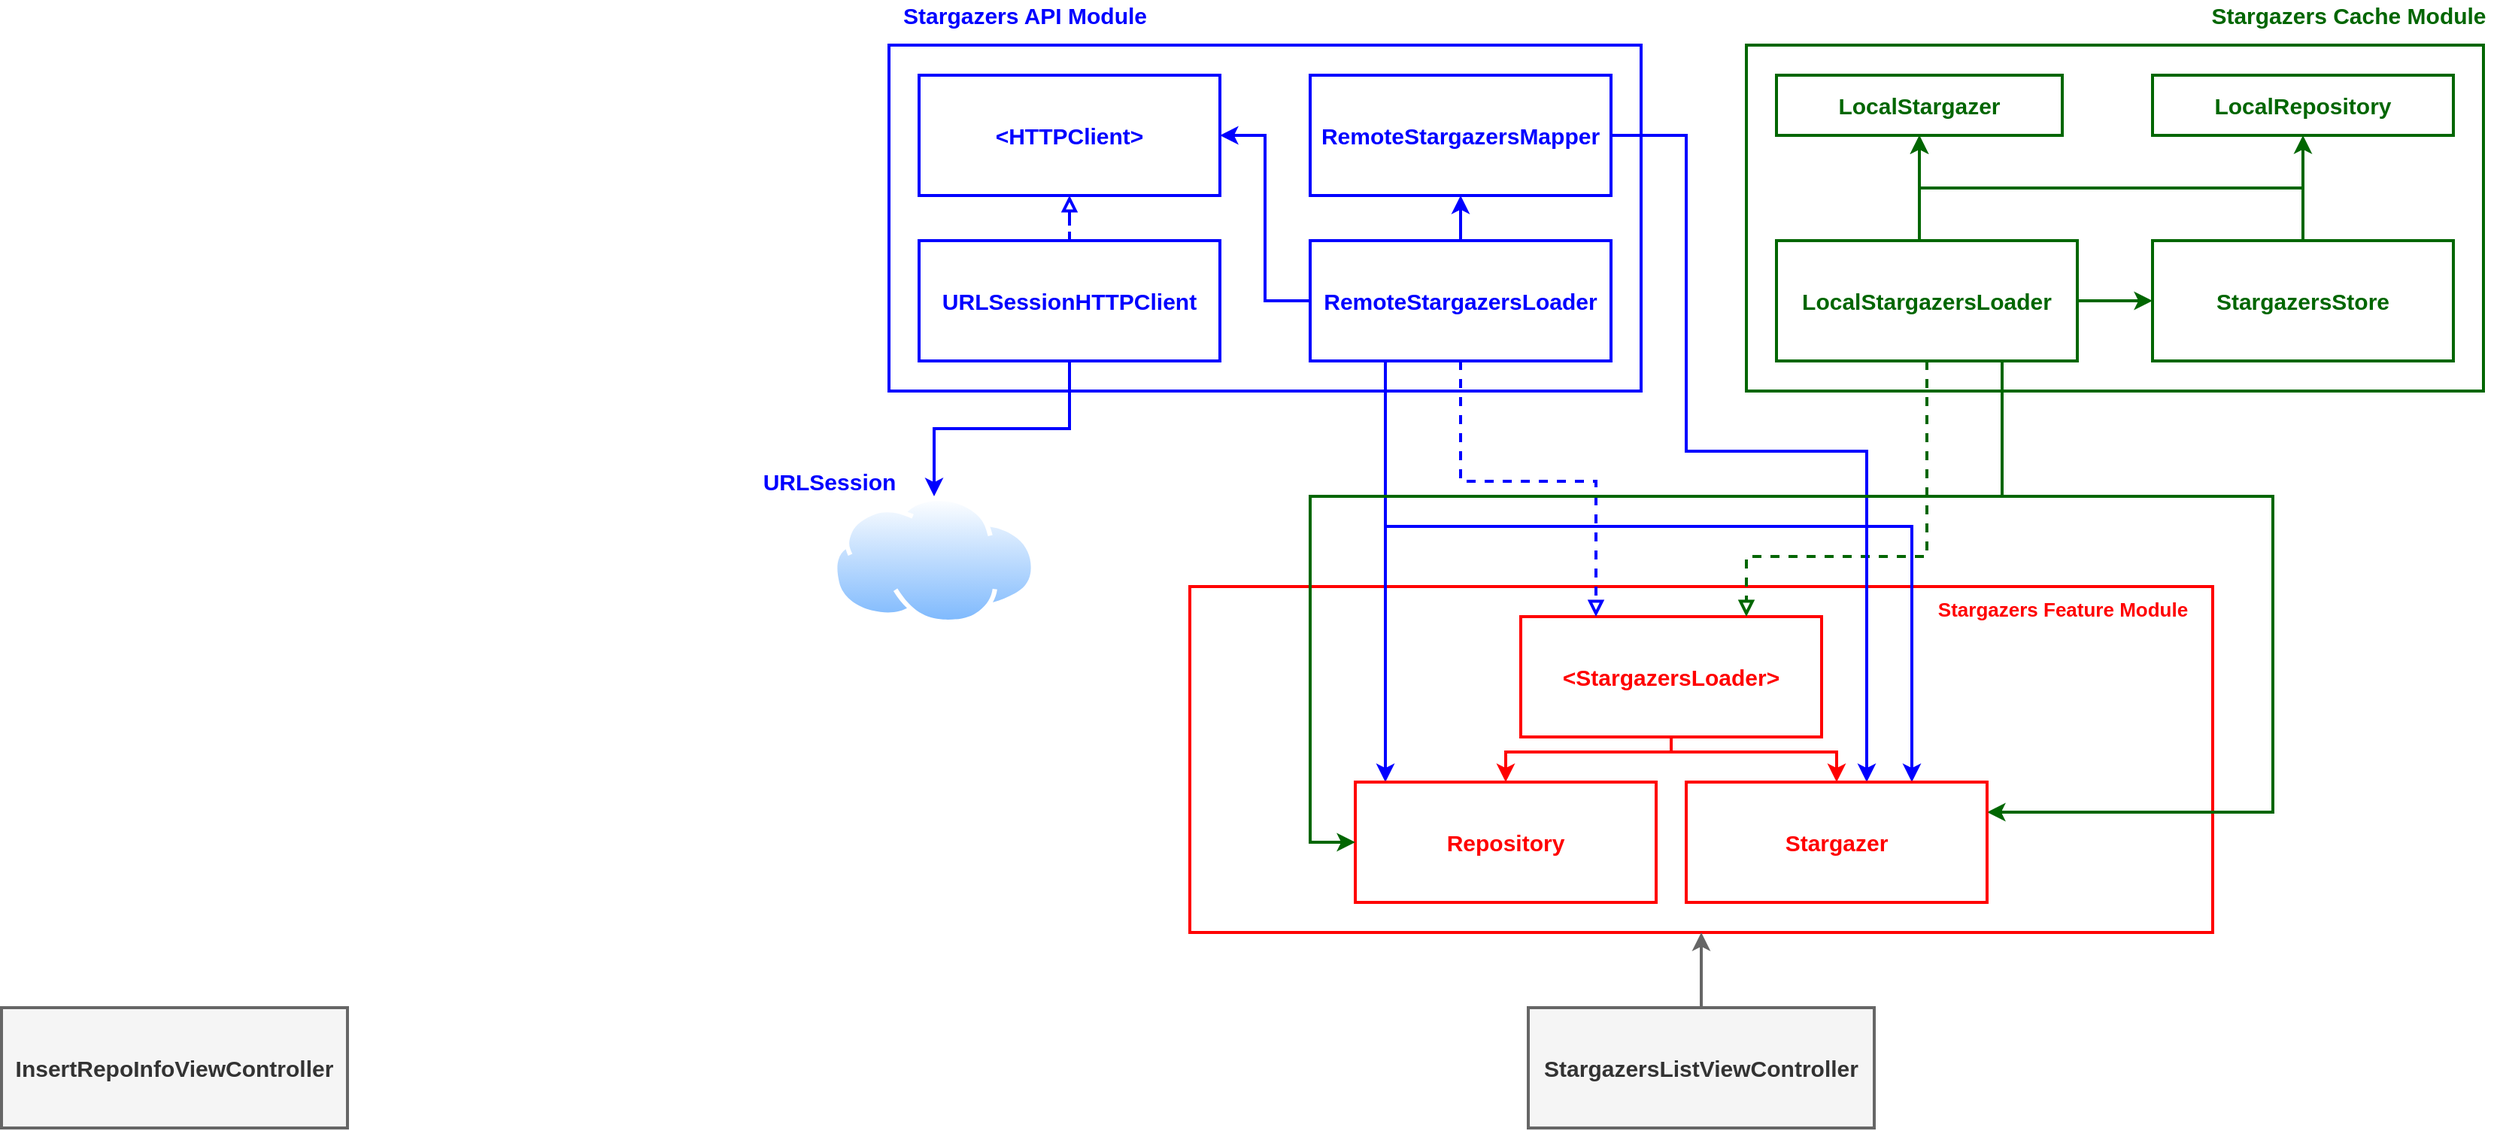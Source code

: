 <mxfile version="14.9.6" type="device"><diagram id="zfFk2GnqR2T1KwoDTGku" name="Page-1"><mxGraphModel dx="3188" dy="1954" grid="1" gridSize="10" guides="1" tooltips="1" connect="1" arrows="1" fold="1" page="0" pageScale="1" pageWidth="827" pageHeight="1169" math="0" shadow="0"><root><mxCell id="0"/><mxCell id="1" parent="0"/><mxCell id="nP8Dd_P6U7jX99yTA_pq-10" value="" style="rounded=0;whiteSpace=wrap;html=1;fillColor=none;strokeWidth=2;strokeColor=#FF0000;" parent="1" vertex="1"><mxGeometry x="-1040" y="-580" width="680" height="230" as="geometry"/></mxCell><mxCell id="nP8Dd_P6U7jX99yTA_pq-1" value="" style="rounded=0;whiteSpace=wrap;html=1;fillColor=none;strokeWidth=2;strokeColor=#0000FF;" parent="1" vertex="1"><mxGeometry x="-1240" y="-940" width="500" height="230" as="geometry"/></mxCell><mxCell id="_gjuGQUOKB3lQBDrmwEA-5" style="edgeStyle=orthogonalEdgeStyle;rounded=0;orthogonalLoop=1;jettySize=auto;html=1;fontSize=12;strokeWidth=2;strokeColor=#666666;fillColor=#f5f5f5;entryX=0.5;entryY=1;entryDx=0;entryDy=0;" parent="1" source="_gjuGQUOKB3lQBDrmwEA-1" target="nP8Dd_P6U7jX99yTA_pq-10" edge="1"><mxGeometry relative="1" as="geometry"><mxPoint x="-720" y="-270" as="targetPoint"/></mxGeometry></mxCell><mxCell id="_gjuGQUOKB3lQBDrmwEA-1" value="StargazersListViewController" style="rounded=0;whiteSpace=wrap;html=1;strokeWidth=2;fontSize=15;fontStyle=1;strokeColor=#666666;fontColor=#333333;fillColor=#f5f5f5;" parent="1" vertex="1"><mxGeometry x="-815" y="-300" width="230" height="80" as="geometry"/></mxCell><mxCell id="nP8Dd_P6U7jX99yTA_pq-13" value="" style="edgeStyle=orthogonalEdgeStyle;rounded=0;orthogonalLoop=1;jettySize=auto;html=1;fontSize=15;fontColor=#FF0000;endArrow=classic;endFill=1;strokeWidth=2;strokeColor=#FF0000;entryX=0.5;entryY=0;entryDx=0;entryDy=0;" parent="1" source="_gjuGQUOKB3lQBDrmwEA-3" target="nP8Dd_P6U7jX99yTA_pq-12" edge="1"><mxGeometry relative="1" as="geometry"><Array as="points"><mxPoint x="-720" y="-470"/><mxPoint x="-830" y="-470"/></Array></mxGeometry></mxCell><mxCell id="jp8gcvMhvuyVgxvD6wcs-5" style="edgeStyle=orthogonalEdgeStyle;rounded=0;orthogonalLoop=1;jettySize=auto;html=1;exitX=0.5;exitY=1;exitDx=0;exitDy=0;entryX=0.5;entryY=0;entryDx=0;entryDy=0;fontSize=11;fontColor=#006600;strokeWidth=2;strokeColor=#FF0000;" edge="1" parent="1" source="_gjuGQUOKB3lQBDrmwEA-3" target="jp8gcvMhvuyVgxvD6wcs-4"><mxGeometry relative="1" as="geometry"><Array as="points"><mxPoint x="-720" y="-470"/><mxPoint x="-610" y="-470"/></Array></mxGeometry></mxCell><mxCell id="_gjuGQUOKB3lQBDrmwEA-3" value="&amp;lt;StargazersLoader&amp;gt;" style="rounded=0;whiteSpace=wrap;html=1;fontSize=15;strokeWidth=2;fontStyle=1;strokeColor=#FF0000;fontColor=#FF0000;" parent="1" vertex="1"><mxGeometry x="-820" y="-560" width="200" height="80" as="geometry"/></mxCell><mxCell id="_gjuGQUOKB3lQBDrmwEA-6" style="edgeStyle=orthogonalEdgeStyle;rounded=0;orthogonalLoop=1;jettySize=auto;html=1;fontSize=12;dashed=1;endArrow=block;endFill=0;strokeWidth=2;strokeColor=#0000FF;exitX=0.5;exitY=1;exitDx=0;exitDy=0;entryX=0.25;entryY=0;entryDx=0;entryDy=0;" parent="1" source="_gjuGQUOKB3lQBDrmwEA-4" target="_gjuGQUOKB3lQBDrmwEA-3" edge="1"><mxGeometry relative="1" as="geometry"><Array as="points"><mxPoint x="-860" y="-650"/><mxPoint x="-770" y="-650"/></Array><mxPoint x="-860" y="-710" as="sourcePoint"/><mxPoint x="-720" y="-650" as="targetPoint"/></mxGeometry></mxCell><mxCell id="nP8Dd_P6U7jX99yTA_pq-5" value="" style="edgeStyle=orthogonalEdgeStyle;rounded=0;orthogonalLoop=1;jettySize=auto;html=1;fontSize=15;fontColor=#0000FF;strokeWidth=2;strokeColor=#0000FF;entryX=1;entryY=0.5;entryDx=0;entryDy=0;" parent="1" source="_gjuGQUOKB3lQBDrmwEA-4" target="nP8Dd_P6U7jX99yTA_pq-4" edge="1"><mxGeometry relative="1" as="geometry"/></mxCell><mxCell id="nP8Dd_P6U7jX99yTA_pq-9" value="" style="edgeStyle=orthogonalEdgeStyle;rounded=0;orthogonalLoop=1;jettySize=auto;html=1;fontSize=15;fontColor=#0000FF;endArrow=classic;endFill=1;strokeColor=#0000FF;strokeWidth=2;" parent="1" source="_gjuGQUOKB3lQBDrmwEA-4" target="nP8Dd_P6U7jX99yTA_pq-8" edge="1"><mxGeometry relative="1" as="geometry"/></mxCell><mxCell id="jp8gcvMhvuyVgxvD6wcs-11" style="edgeStyle=orthogonalEdgeStyle;rounded=0;orthogonalLoop=1;jettySize=auto;html=1;exitX=0.25;exitY=1;exitDx=0;exitDy=0;entryX=0.75;entryY=0;entryDx=0;entryDy=0;fontSize=11;fontColor=#006600;strokeWidth=2;strokeColor=#0000FF;" edge="1" parent="1" source="_gjuGQUOKB3lQBDrmwEA-4" target="jp8gcvMhvuyVgxvD6wcs-4"><mxGeometry relative="1" as="geometry"><Array as="points"><mxPoint x="-910" y="-620"/><mxPoint x="-560" y="-620"/></Array></mxGeometry></mxCell><mxCell id="jp8gcvMhvuyVgxvD6wcs-16" style="edgeStyle=orthogonalEdgeStyle;rounded=0;orthogonalLoop=1;jettySize=auto;html=1;exitX=0.25;exitY=1;exitDx=0;exitDy=0;entryX=0.1;entryY=0;entryDx=0;entryDy=0;entryPerimeter=0;fontSize=12;fontColor=#006600;strokeColor=#0000FF;strokeWidth=2;" edge="1" parent="1" source="_gjuGQUOKB3lQBDrmwEA-4" target="nP8Dd_P6U7jX99yTA_pq-12"><mxGeometry relative="1" as="geometry"/></mxCell><mxCell id="_gjuGQUOKB3lQBDrmwEA-4" value="RemoteStargazersLoader" style="rounded=0;whiteSpace=wrap;html=1;fontSize=15;strokeWidth=2;fontStyle=1;strokeColor=#0000FF;fontColor=#0000FF;" parent="1" vertex="1"><mxGeometry x="-960" y="-810" width="200" height="80" as="geometry"/></mxCell><mxCell id="_gjuGQUOKB3lQBDrmwEA-9" value="InsertRepoInfoViewController" style="rounded=0;whiteSpace=wrap;html=1;strokeWidth=2;fontSize=15;fontStyle=1;strokeColor=#666666;fontColor=#333333;fillColor=#f5f5f5;" parent="1" vertex="1"><mxGeometry x="-1830" y="-300" width="230" height="80" as="geometry"/></mxCell><mxCell id="zqRq3MYB97xJmes2Uslc-1" value="" style="rounded=0;whiteSpace=wrap;html=1;fontSize=15;strokeWidth=2;fontStyle=1;fillColor=none;strokeColor=#006600;" parent="1" vertex="1"><mxGeometry x="-670" y="-940" width="490" height="230" as="geometry"/></mxCell><mxCell id="zqRq3MYB97xJmes2Uslc-2" style="edgeStyle=orthogonalEdgeStyle;rounded=0;orthogonalLoop=1;jettySize=auto;html=1;exitX=0.5;exitY=1;exitDx=0;exitDy=0;strokeWidth=2;dashed=1;endArrow=block;endFill=0;strokeColor=#006600;" parent="1" source="jp8gcvMhvuyVgxvD6wcs-1" edge="1"><mxGeometry relative="1" as="geometry"><mxPoint x="-670" y="-560" as="targetPoint"/><Array as="points"><mxPoint x="-550" y="-600"/><mxPoint x="-670" y="-600"/></Array></mxGeometry></mxCell><mxCell id="nP8Dd_P6U7jX99yTA_pq-2" value="Stargazers API Module" style="text;html=1;align=center;verticalAlign=middle;resizable=0;points=[];autosize=1;strokeColor=none;fontSize=15;fontStyle=1;fontColor=#0000FF;" parent="1" vertex="1"><mxGeometry x="-1240" y="-970" width="180" height="20" as="geometry"/></mxCell><mxCell id="nP8Dd_P6U7jX99yTA_pq-4" value="&amp;lt;HTTPClient&amp;gt;" style="rounded=0;whiteSpace=wrap;html=1;fontSize=15;strokeWidth=2;fontStyle=1;strokeColor=#0000FF;fontColor=#0000FF;" parent="1" vertex="1"><mxGeometry x="-1220" y="-920" width="200" height="80" as="geometry"/></mxCell><mxCell id="jp8gcvMhvuyVgxvD6wcs-15" style="edgeStyle=orthogonalEdgeStyle;rounded=0;orthogonalLoop=1;jettySize=auto;html=1;exitX=1;exitY=0.5;exitDx=0;exitDy=0;entryX=0.6;entryY=0;entryDx=0;entryDy=0;entryPerimeter=0;fontSize=11;fontColor=#006600;strokeColor=#0000FF;strokeWidth=2;" edge="1" parent="1" source="nP8Dd_P6U7jX99yTA_pq-8" target="jp8gcvMhvuyVgxvD6wcs-4"><mxGeometry relative="1" as="geometry"><Array as="points"><mxPoint x="-710" y="-880"/><mxPoint x="-710" y="-670"/><mxPoint x="-590" y="-670"/></Array></mxGeometry></mxCell><mxCell id="nP8Dd_P6U7jX99yTA_pq-8" value="RemoteStargazersMapper" style="rounded=0;whiteSpace=wrap;html=1;fontSize=15;strokeWidth=2;fontStyle=1;strokeColor=#0000FF;fontColor=#0000FF;" parent="1" vertex="1"><mxGeometry x="-960" y="-920" width="200" height="80" as="geometry"/></mxCell><mxCell id="nP8Dd_P6U7jX99yTA_pq-11" value="Stargazers Feature Module" style="text;html=1;align=center;verticalAlign=middle;resizable=0;points=[];autosize=1;strokeColor=none;fontSize=13;fontStyle=1;fontColor=#FF0000;" parent="1" vertex="1"><mxGeometry x="-550" y="-574.95" width="180" height="20" as="geometry"/></mxCell><mxCell id="nP8Dd_P6U7jX99yTA_pq-12" value="Repository" style="rounded=0;whiteSpace=wrap;html=1;fontSize=15;strokeWidth=2;fontStyle=1;strokeColor=#FF0000;fontColor=#FF0000;" parent="1" vertex="1"><mxGeometry x="-930" y="-450" width="200" height="80" as="geometry"/></mxCell><mxCell id="l1n1Q98g_diuiTE7QiWE-2" value="" style="edgeStyle=orthogonalEdgeStyle;rounded=0;orthogonalLoop=1;jettySize=auto;html=1;strokeWidth=2;strokeColor=#0000FF;dashed=1;endArrow=block;endFill=0;" parent="1" source="l1n1Q98g_diuiTE7QiWE-1" target="nP8Dd_P6U7jX99yTA_pq-4" edge="1"><mxGeometry relative="1" as="geometry"/></mxCell><mxCell id="l1n1Q98g_diuiTE7QiWE-4" value="" style="edgeStyle=orthogonalEdgeStyle;rounded=0;orthogonalLoop=1;jettySize=auto;html=1;endArrow=classic;endFill=1;strokeWidth=2;strokeColor=#0000FF;" parent="1" source="l1n1Q98g_diuiTE7QiWE-1" target="l1n1Q98g_diuiTE7QiWE-3" edge="1"><mxGeometry relative="1" as="geometry"/></mxCell><mxCell id="l1n1Q98g_diuiTE7QiWE-1" value="URLSessionHTTPClient" style="rounded=0;whiteSpace=wrap;html=1;fontSize=15;strokeWidth=2;fontStyle=1;strokeColor=#0000FF;fontColor=#0000FF;" parent="1" vertex="1"><mxGeometry x="-1220" y="-810" width="200" height="80" as="geometry"/></mxCell><mxCell id="l1n1Q98g_diuiTE7QiWE-3" value="" style="aspect=fixed;perimeter=ellipsePerimeter;html=1;align=center;shadow=0;dashed=0;spacingTop=3;image;image=img/lib/active_directory/internet_cloud.svg;" parent="1" vertex="1"><mxGeometry x="-1277.5" y="-640" width="135" height="85.05" as="geometry"/></mxCell><mxCell id="l1n1Q98g_diuiTE7QiWE-6" value="URLSession" style="text;html=1;align=center;verticalAlign=middle;resizable=0;points=[];autosize=1;strokeColor=none;fontSize=15;fontStyle=1;fontColor=#0000FF;" parent="1" vertex="1"><mxGeometry x="-1330" y="-660" width="100" height="20" as="geometry"/></mxCell><mxCell id="jp8gcvMhvuyVgxvD6wcs-3" style="edgeStyle=orthogonalEdgeStyle;rounded=0;orthogonalLoop=1;jettySize=auto;html=1;exitX=1;exitY=0.5;exitDx=0;exitDy=0;entryX=0;entryY=0.5;entryDx=0;entryDy=0;fontColor=#006600;strokeColor=#006600;fontSize=11;strokeWidth=2;" edge="1" parent="1" source="jp8gcvMhvuyVgxvD6wcs-1" target="jp8gcvMhvuyVgxvD6wcs-2"><mxGeometry relative="1" as="geometry"/></mxCell><mxCell id="jp8gcvMhvuyVgxvD6wcs-10" style="edgeStyle=orthogonalEdgeStyle;rounded=0;orthogonalLoop=1;jettySize=auto;html=1;exitX=0.5;exitY=0;exitDx=0;exitDy=0;entryX=0.5;entryY=1;entryDx=0;entryDy=0;fontSize=11;fontColor=#006600;strokeColor=#006600;strokeWidth=2;" edge="1" parent="1" source="jp8gcvMhvuyVgxvD6wcs-1" target="jp8gcvMhvuyVgxvD6wcs-6"><mxGeometry relative="1" as="geometry"><Array as="points"><mxPoint x="-555" y="-810"/></Array></mxGeometry></mxCell><mxCell id="jp8gcvMhvuyVgxvD6wcs-17" style="edgeStyle=orthogonalEdgeStyle;rounded=0;orthogonalLoop=1;jettySize=auto;html=1;exitX=0.75;exitY=1;exitDx=0;exitDy=0;entryX=1;entryY=0.25;entryDx=0;entryDy=0;fontSize=12;fontColor=#006600;strokeWidth=2;strokeColor=#006600;" edge="1" parent="1" source="jp8gcvMhvuyVgxvD6wcs-1" target="jp8gcvMhvuyVgxvD6wcs-4"><mxGeometry relative="1" as="geometry"><Array as="points"><mxPoint x="-500" y="-640"/><mxPoint x="-320" y="-640"/><mxPoint x="-320" y="-430"/></Array></mxGeometry></mxCell><mxCell id="jp8gcvMhvuyVgxvD6wcs-18" style="edgeStyle=orthogonalEdgeStyle;rounded=0;orthogonalLoop=1;jettySize=auto;html=1;exitX=0.75;exitY=1;exitDx=0;exitDy=0;entryX=0;entryY=0.5;entryDx=0;entryDy=0;fontSize=12;fontColor=#006600;strokeColor=#006600;strokeWidth=2;" edge="1" parent="1" source="jp8gcvMhvuyVgxvD6wcs-1" target="nP8Dd_P6U7jX99yTA_pq-12"><mxGeometry relative="1" as="geometry"><Array as="points"><mxPoint x="-500" y="-640"/><mxPoint x="-960" y="-640"/><mxPoint x="-960" y="-410"/></Array></mxGeometry></mxCell><mxCell id="jp8gcvMhvuyVgxvD6wcs-1" value="LocalStargazersLoader" style="rounded=0;whiteSpace=wrap;html=1;fontSize=15;strokeWidth=2;fontStyle=1;strokeColor=#006600;fontColor=#006600;" vertex="1" parent="1"><mxGeometry x="-650" y="-810" width="200" height="80" as="geometry"/></mxCell><mxCell id="jp8gcvMhvuyVgxvD6wcs-8" style="edgeStyle=orthogonalEdgeStyle;rounded=0;orthogonalLoop=1;jettySize=auto;html=1;exitX=0.5;exitY=0;exitDx=0;exitDy=0;entryX=0.5;entryY=1;entryDx=0;entryDy=0;fontSize=11;fontColor=#006600;strokeWidth=2;strokeColor=#006600;" edge="1" parent="1" source="jp8gcvMhvuyVgxvD6wcs-2" target="jp8gcvMhvuyVgxvD6wcs-7"><mxGeometry relative="1" as="geometry"/></mxCell><mxCell id="jp8gcvMhvuyVgxvD6wcs-9" style="edgeStyle=orthogonalEdgeStyle;rounded=0;orthogonalLoop=1;jettySize=auto;html=1;exitX=0.5;exitY=0;exitDx=0;exitDy=0;entryX=0.5;entryY=1;entryDx=0;entryDy=0;fontSize=11;fontColor=#006600;strokeWidth=2;strokeColor=#006600;" edge="1" parent="1" source="jp8gcvMhvuyVgxvD6wcs-2" target="jp8gcvMhvuyVgxvD6wcs-6"><mxGeometry relative="1" as="geometry"/></mxCell><mxCell id="jp8gcvMhvuyVgxvD6wcs-2" value="StargazersStore" style="rounded=0;whiteSpace=wrap;html=1;fontSize=15;strokeWidth=2;fontStyle=1;strokeColor=#006600;fontColor=#006600;" vertex="1" parent="1"><mxGeometry x="-400" y="-810" width="200" height="80" as="geometry"/></mxCell><mxCell id="jp8gcvMhvuyVgxvD6wcs-4" value="Stargazer" style="rounded=0;whiteSpace=wrap;html=1;fontSize=15;strokeWidth=2;fontStyle=1;strokeColor=#FF0000;fontColor=#FF0000;" vertex="1" parent="1"><mxGeometry x="-710" y="-450" width="200" height="80" as="geometry"/></mxCell><mxCell id="jp8gcvMhvuyVgxvD6wcs-6" value="LocalStargazer" style="rounded=0;whiteSpace=wrap;html=1;fontSize=15;strokeWidth=2;fontStyle=1;strokeColor=#006600;fontColor=#006600;" vertex="1" parent="1"><mxGeometry x="-650" y="-920" width="190" height="40" as="geometry"/></mxCell><mxCell id="jp8gcvMhvuyVgxvD6wcs-7" value="LocalRepository" style="rounded=0;whiteSpace=wrap;html=1;fontSize=15;strokeWidth=2;fontStyle=1;strokeColor=#006600;fontColor=#006600;" vertex="1" parent="1"><mxGeometry x="-400" y="-920" width="200" height="40" as="geometry"/></mxCell><mxCell id="jp8gcvMhvuyVgxvD6wcs-19" value="Stargazers Cache Module" style="text;html=1;align=center;verticalAlign=middle;resizable=0;points=[];autosize=1;strokeColor=none;fontSize=15;fontStyle=1;fontColor=#006600;" vertex="1" parent="1"><mxGeometry x="-370" y="-970" width="200" height="20" as="geometry"/></mxCell></root></mxGraphModel></diagram></mxfile>